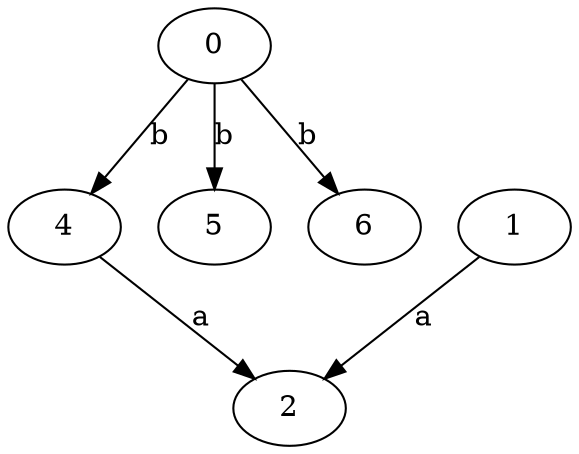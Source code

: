 strict digraph  {
0;
1;
2;
4;
5;
6;
0 -> 4  [label=b];
0 -> 5  [label=b];
0 -> 6  [label=b];
1 -> 2  [label=a];
4 -> 2  [label=a];
}
